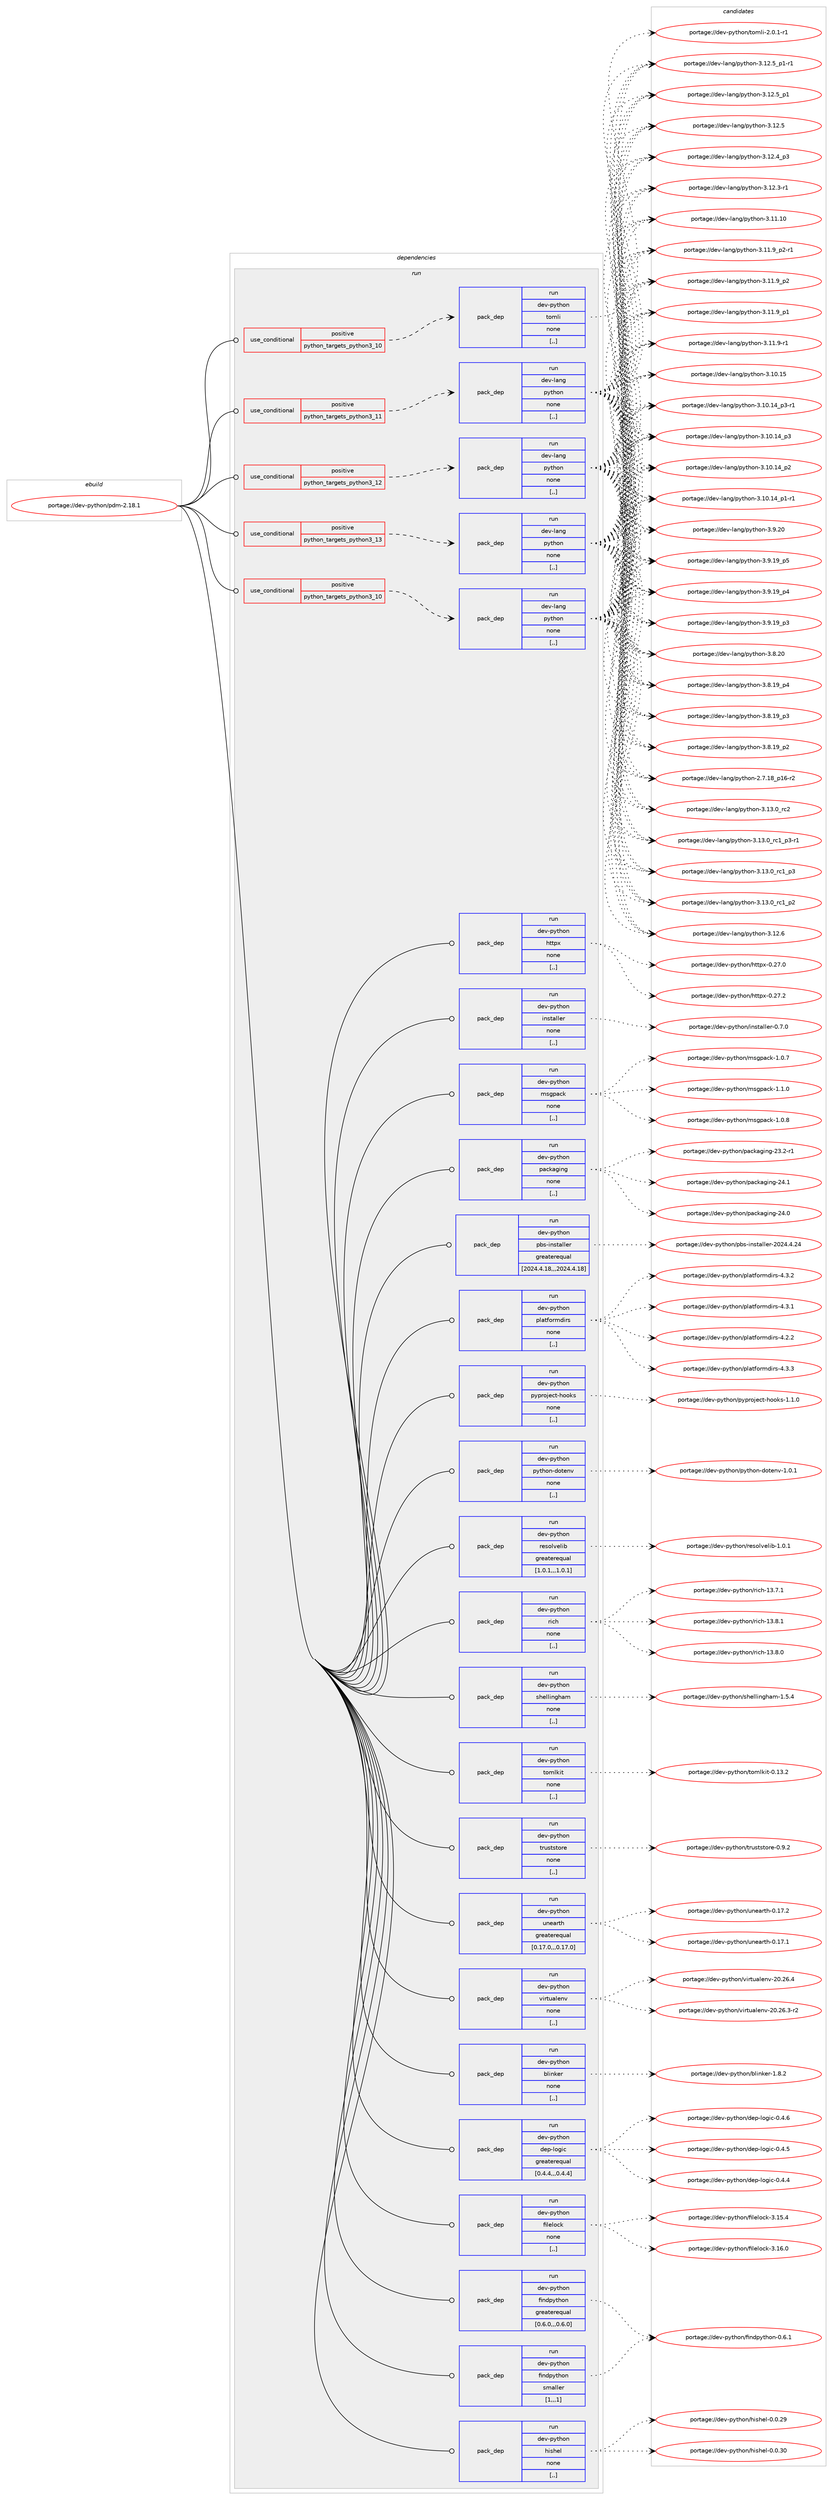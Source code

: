 digraph prolog {

# *************
# Graph options
# *************

newrank=true;
concentrate=true;
compound=true;
graph [rankdir=LR,fontname=Helvetica,fontsize=10,ranksep=1.5];#, ranksep=2.5, nodesep=0.2];
edge  [arrowhead=vee];
node  [fontname=Helvetica,fontsize=10];

# **********
# The ebuild
# **********

subgraph cluster_leftcol {
color=gray;
label=<<i>ebuild</i>>;
id [label="portage://dev-python/pdm-2.18.1", color=red, width=4, href="../dev-python/pdm-2.18.1.svg"];
}

# ****************
# The dependencies
# ****************

subgraph cluster_midcol {
color=gray;
label=<<i>dependencies</i>>;
subgraph cluster_compile {
fillcolor="#eeeeee";
style=filled;
label=<<i>compile</i>>;
}
subgraph cluster_compileandrun {
fillcolor="#eeeeee";
style=filled;
label=<<i>compile and run</i>>;
}
subgraph cluster_run {
fillcolor="#eeeeee";
style=filled;
label=<<i>run</i>>;
subgraph cond166216 {
dependency648497 [label=<<TABLE BORDER="0" CELLBORDER="1" CELLSPACING="0" CELLPADDING="4"><TR><TD ROWSPAN="3" CELLPADDING="10">use_conditional</TD></TR><TR><TD>positive</TD></TR><TR><TD>python_targets_python3_10</TD></TR></TABLE>>, shape=none, color=red];
subgraph pack477460 {
dependency648498 [label=<<TABLE BORDER="0" CELLBORDER="1" CELLSPACING="0" CELLPADDING="4" WIDTH="220"><TR><TD ROWSPAN="6" CELLPADDING="30">pack_dep</TD></TR><TR><TD WIDTH="110">run</TD></TR><TR><TD>dev-lang</TD></TR><TR><TD>python</TD></TR><TR><TD>none</TD></TR><TR><TD>[,,]</TD></TR></TABLE>>, shape=none, color=blue];
}
dependency648497:e -> dependency648498:w [weight=20,style="dashed",arrowhead="vee"];
}
id:e -> dependency648497:w [weight=20,style="solid",arrowhead="odot"];
subgraph cond166217 {
dependency648499 [label=<<TABLE BORDER="0" CELLBORDER="1" CELLSPACING="0" CELLPADDING="4"><TR><TD ROWSPAN="3" CELLPADDING="10">use_conditional</TD></TR><TR><TD>positive</TD></TR><TR><TD>python_targets_python3_10</TD></TR></TABLE>>, shape=none, color=red];
subgraph pack477461 {
dependency648500 [label=<<TABLE BORDER="0" CELLBORDER="1" CELLSPACING="0" CELLPADDING="4" WIDTH="220"><TR><TD ROWSPAN="6" CELLPADDING="30">pack_dep</TD></TR><TR><TD WIDTH="110">run</TD></TR><TR><TD>dev-python</TD></TR><TR><TD>tomli</TD></TR><TR><TD>none</TD></TR><TR><TD>[,,]</TD></TR></TABLE>>, shape=none, color=blue];
}
dependency648499:e -> dependency648500:w [weight=20,style="dashed",arrowhead="vee"];
}
id:e -> dependency648499:w [weight=20,style="solid",arrowhead="odot"];
subgraph cond166218 {
dependency648501 [label=<<TABLE BORDER="0" CELLBORDER="1" CELLSPACING="0" CELLPADDING="4"><TR><TD ROWSPAN="3" CELLPADDING="10">use_conditional</TD></TR><TR><TD>positive</TD></TR><TR><TD>python_targets_python3_11</TD></TR></TABLE>>, shape=none, color=red];
subgraph pack477462 {
dependency648502 [label=<<TABLE BORDER="0" CELLBORDER="1" CELLSPACING="0" CELLPADDING="4" WIDTH="220"><TR><TD ROWSPAN="6" CELLPADDING="30">pack_dep</TD></TR><TR><TD WIDTH="110">run</TD></TR><TR><TD>dev-lang</TD></TR><TR><TD>python</TD></TR><TR><TD>none</TD></TR><TR><TD>[,,]</TD></TR></TABLE>>, shape=none, color=blue];
}
dependency648501:e -> dependency648502:w [weight=20,style="dashed",arrowhead="vee"];
}
id:e -> dependency648501:w [weight=20,style="solid",arrowhead="odot"];
subgraph cond166219 {
dependency648503 [label=<<TABLE BORDER="0" CELLBORDER="1" CELLSPACING="0" CELLPADDING="4"><TR><TD ROWSPAN="3" CELLPADDING="10">use_conditional</TD></TR><TR><TD>positive</TD></TR><TR><TD>python_targets_python3_12</TD></TR></TABLE>>, shape=none, color=red];
subgraph pack477463 {
dependency648504 [label=<<TABLE BORDER="0" CELLBORDER="1" CELLSPACING="0" CELLPADDING="4" WIDTH="220"><TR><TD ROWSPAN="6" CELLPADDING="30">pack_dep</TD></TR><TR><TD WIDTH="110">run</TD></TR><TR><TD>dev-lang</TD></TR><TR><TD>python</TD></TR><TR><TD>none</TD></TR><TR><TD>[,,]</TD></TR></TABLE>>, shape=none, color=blue];
}
dependency648503:e -> dependency648504:w [weight=20,style="dashed",arrowhead="vee"];
}
id:e -> dependency648503:w [weight=20,style="solid",arrowhead="odot"];
subgraph cond166220 {
dependency648505 [label=<<TABLE BORDER="0" CELLBORDER="1" CELLSPACING="0" CELLPADDING="4"><TR><TD ROWSPAN="3" CELLPADDING="10">use_conditional</TD></TR><TR><TD>positive</TD></TR><TR><TD>python_targets_python3_13</TD></TR></TABLE>>, shape=none, color=red];
subgraph pack477464 {
dependency648506 [label=<<TABLE BORDER="0" CELLBORDER="1" CELLSPACING="0" CELLPADDING="4" WIDTH="220"><TR><TD ROWSPAN="6" CELLPADDING="30">pack_dep</TD></TR><TR><TD WIDTH="110">run</TD></TR><TR><TD>dev-lang</TD></TR><TR><TD>python</TD></TR><TR><TD>none</TD></TR><TR><TD>[,,]</TD></TR></TABLE>>, shape=none, color=blue];
}
dependency648505:e -> dependency648506:w [weight=20,style="dashed",arrowhead="vee"];
}
id:e -> dependency648505:w [weight=20,style="solid",arrowhead="odot"];
subgraph pack477465 {
dependency648507 [label=<<TABLE BORDER="0" CELLBORDER="1" CELLSPACING="0" CELLPADDING="4" WIDTH="220"><TR><TD ROWSPAN="6" CELLPADDING="30">pack_dep</TD></TR><TR><TD WIDTH="110">run</TD></TR><TR><TD>dev-python</TD></TR><TR><TD>blinker</TD></TR><TR><TD>none</TD></TR><TR><TD>[,,]</TD></TR></TABLE>>, shape=none, color=blue];
}
id:e -> dependency648507:w [weight=20,style="solid",arrowhead="odot"];
subgraph pack477466 {
dependency648508 [label=<<TABLE BORDER="0" CELLBORDER="1" CELLSPACING="0" CELLPADDING="4" WIDTH="220"><TR><TD ROWSPAN="6" CELLPADDING="30">pack_dep</TD></TR><TR><TD WIDTH="110">run</TD></TR><TR><TD>dev-python</TD></TR><TR><TD>dep-logic</TD></TR><TR><TD>greaterequal</TD></TR><TR><TD>[0.4.4,,,0.4.4]</TD></TR></TABLE>>, shape=none, color=blue];
}
id:e -> dependency648508:w [weight=20,style="solid",arrowhead="odot"];
subgraph pack477467 {
dependency648509 [label=<<TABLE BORDER="0" CELLBORDER="1" CELLSPACING="0" CELLPADDING="4" WIDTH="220"><TR><TD ROWSPAN="6" CELLPADDING="30">pack_dep</TD></TR><TR><TD WIDTH="110">run</TD></TR><TR><TD>dev-python</TD></TR><TR><TD>filelock</TD></TR><TR><TD>none</TD></TR><TR><TD>[,,]</TD></TR></TABLE>>, shape=none, color=blue];
}
id:e -> dependency648509:w [weight=20,style="solid",arrowhead="odot"];
subgraph pack477468 {
dependency648510 [label=<<TABLE BORDER="0" CELLBORDER="1" CELLSPACING="0" CELLPADDING="4" WIDTH="220"><TR><TD ROWSPAN="6" CELLPADDING="30">pack_dep</TD></TR><TR><TD WIDTH="110">run</TD></TR><TR><TD>dev-python</TD></TR><TR><TD>findpython</TD></TR><TR><TD>greaterequal</TD></TR><TR><TD>[0.6.0,,,0.6.0]</TD></TR></TABLE>>, shape=none, color=blue];
}
id:e -> dependency648510:w [weight=20,style="solid",arrowhead="odot"];
subgraph pack477469 {
dependency648511 [label=<<TABLE BORDER="0" CELLBORDER="1" CELLSPACING="0" CELLPADDING="4" WIDTH="220"><TR><TD ROWSPAN="6" CELLPADDING="30">pack_dep</TD></TR><TR><TD WIDTH="110">run</TD></TR><TR><TD>dev-python</TD></TR><TR><TD>findpython</TD></TR><TR><TD>smaller</TD></TR><TR><TD>[1,,,1]</TD></TR></TABLE>>, shape=none, color=blue];
}
id:e -> dependency648511:w [weight=20,style="solid",arrowhead="odot"];
subgraph pack477470 {
dependency648512 [label=<<TABLE BORDER="0" CELLBORDER="1" CELLSPACING="0" CELLPADDING="4" WIDTH="220"><TR><TD ROWSPAN="6" CELLPADDING="30">pack_dep</TD></TR><TR><TD WIDTH="110">run</TD></TR><TR><TD>dev-python</TD></TR><TR><TD>hishel</TD></TR><TR><TD>none</TD></TR><TR><TD>[,,]</TD></TR></TABLE>>, shape=none, color=blue];
}
id:e -> dependency648512:w [weight=20,style="solid",arrowhead="odot"];
subgraph pack477471 {
dependency648513 [label=<<TABLE BORDER="0" CELLBORDER="1" CELLSPACING="0" CELLPADDING="4" WIDTH="220"><TR><TD ROWSPAN="6" CELLPADDING="30">pack_dep</TD></TR><TR><TD WIDTH="110">run</TD></TR><TR><TD>dev-python</TD></TR><TR><TD>httpx</TD></TR><TR><TD>none</TD></TR><TR><TD>[,,]</TD></TR></TABLE>>, shape=none, color=blue];
}
id:e -> dependency648513:w [weight=20,style="solid",arrowhead="odot"];
subgraph pack477472 {
dependency648514 [label=<<TABLE BORDER="0" CELLBORDER="1" CELLSPACING="0" CELLPADDING="4" WIDTH="220"><TR><TD ROWSPAN="6" CELLPADDING="30">pack_dep</TD></TR><TR><TD WIDTH="110">run</TD></TR><TR><TD>dev-python</TD></TR><TR><TD>installer</TD></TR><TR><TD>none</TD></TR><TR><TD>[,,]</TD></TR></TABLE>>, shape=none, color=blue];
}
id:e -> dependency648514:w [weight=20,style="solid",arrowhead="odot"];
subgraph pack477473 {
dependency648515 [label=<<TABLE BORDER="0" CELLBORDER="1" CELLSPACING="0" CELLPADDING="4" WIDTH="220"><TR><TD ROWSPAN="6" CELLPADDING="30">pack_dep</TD></TR><TR><TD WIDTH="110">run</TD></TR><TR><TD>dev-python</TD></TR><TR><TD>msgpack</TD></TR><TR><TD>none</TD></TR><TR><TD>[,,]</TD></TR></TABLE>>, shape=none, color=blue];
}
id:e -> dependency648515:w [weight=20,style="solid",arrowhead="odot"];
subgraph pack477474 {
dependency648516 [label=<<TABLE BORDER="0" CELLBORDER="1" CELLSPACING="0" CELLPADDING="4" WIDTH="220"><TR><TD ROWSPAN="6" CELLPADDING="30">pack_dep</TD></TR><TR><TD WIDTH="110">run</TD></TR><TR><TD>dev-python</TD></TR><TR><TD>packaging</TD></TR><TR><TD>none</TD></TR><TR><TD>[,,]</TD></TR></TABLE>>, shape=none, color=blue];
}
id:e -> dependency648516:w [weight=20,style="solid",arrowhead="odot"];
subgraph pack477475 {
dependency648517 [label=<<TABLE BORDER="0" CELLBORDER="1" CELLSPACING="0" CELLPADDING="4" WIDTH="220"><TR><TD ROWSPAN="6" CELLPADDING="30">pack_dep</TD></TR><TR><TD WIDTH="110">run</TD></TR><TR><TD>dev-python</TD></TR><TR><TD>pbs-installer</TD></TR><TR><TD>greaterequal</TD></TR><TR><TD>[2024.4.18,,,2024.4.18]</TD></TR></TABLE>>, shape=none, color=blue];
}
id:e -> dependency648517:w [weight=20,style="solid",arrowhead="odot"];
subgraph pack477476 {
dependency648518 [label=<<TABLE BORDER="0" CELLBORDER="1" CELLSPACING="0" CELLPADDING="4" WIDTH="220"><TR><TD ROWSPAN="6" CELLPADDING="30">pack_dep</TD></TR><TR><TD WIDTH="110">run</TD></TR><TR><TD>dev-python</TD></TR><TR><TD>platformdirs</TD></TR><TR><TD>none</TD></TR><TR><TD>[,,]</TD></TR></TABLE>>, shape=none, color=blue];
}
id:e -> dependency648518:w [weight=20,style="solid",arrowhead="odot"];
subgraph pack477477 {
dependency648519 [label=<<TABLE BORDER="0" CELLBORDER="1" CELLSPACING="0" CELLPADDING="4" WIDTH="220"><TR><TD ROWSPAN="6" CELLPADDING="30">pack_dep</TD></TR><TR><TD WIDTH="110">run</TD></TR><TR><TD>dev-python</TD></TR><TR><TD>pyproject-hooks</TD></TR><TR><TD>none</TD></TR><TR><TD>[,,]</TD></TR></TABLE>>, shape=none, color=blue];
}
id:e -> dependency648519:w [weight=20,style="solid",arrowhead="odot"];
subgraph pack477478 {
dependency648520 [label=<<TABLE BORDER="0" CELLBORDER="1" CELLSPACING="0" CELLPADDING="4" WIDTH="220"><TR><TD ROWSPAN="6" CELLPADDING="30">pack_dep</TD></TR><TR><TD WIDTH="110">run</TD></TR><TR><TD>dev-python</TD></TR><TR><TD>python-dotenv</TD></TR><TR><TD>none</TD></TR><TR><TD>[,,]</TD></TR></TABLE>>, shape=none, color=blue];
}
id:e -> dependency648520:w [weight=20,style="solid",arrowhead="odot"];
subgraph pack477479 {
dependency648521 [label=<<TABLE BORDER="0" CELLBORDER="1" CELLSPACING="0" CELLPADDING="4" WIDTH="220"><TR><TD ROWSPAN="6" CELLPADDING="30">pack_dep</TD></TR><TR><TD WIDTH="110">run</TD></TR><TR><TD>dev-python</TD></TR><TR><TD>resolvelib</TD></TR><TR><TD>greaterequal</TD></TR><TR><TD>[1.0.1,,,1.0.1]</TD></TR></TABLE>>, shape=none, color=blue];
}
id:e -> dependency648521:w [weight=20,style="solid",arrowhead="odot"];
subgraph pack477480 {
dependency648522 [label=<<TABLE BORDER="0" CELLBORDER="1" CELLSPACING="0" CELLPADDING="4" WIDTH="220"><TR><TD ROWSPAN="6" CELLPADDING="30">pack_dep</TD></TR><TR><TD WIDTH="110">run</TD></TR><TR><TD>dev-python</TD></TR><TR><TD>rich</TD></TR><TR><TD>none</TD></TR><TR><TD>[,,]</TD></TR></TABLE>>, shape=none, color=blue];
}
id:e -> dependency648522:w [weight=20,style="solid",arrowhead="odot"];
subgraph pack477481 {
dependency648523 [label=<<TABLE BORDER="0" CELLBORDER="1" CELLSPACING="0" CELLPADDING="4" WIDTH="220"><TR><TD ROWSPAN="6" CELLPADDING="30">pack_dep</TD></TR><TR><TD WIDTH="110">run</TD></TR><TR><TD>dev-python</TD></TR><TR><TD>shellingham</TD></TR><TR><TD>none</TD></TR><TR><TD>[,,]</TD></TR></TABLE>>, shape=none, color=blue];
}
id:e -> dependency648523:w [weight=20,style="solid",arrowhead="odot"];
subgraph pack477482 {
dependency648524 [label=<<TABLE BORDER="0" CELLBORDER="1" CELLSPACING="0" CELLPADDING="4" WIDTH="220"><TR><TD ROWSPAN="6" CELLPADDING="30">pack_dep</TD></TR><TR><TD WIDTH="110">run</TD></TR><TR><TD>dev-python</TD></TR><TR><TD>tomlkit</TD></TR><TR><TD>none</TD></TR><TR><TD>[,,]</TD></TR></TABLE>>, shape=none, color=blue];
}
id:e -> dependency648524:w [weight=20,style="solid",arrowhead="odot"];
subgraph pack477483 {
dependency648525 [label=<<TABLE BORDER="0" CELLBORDER="1" CELLSPACING="0" CELLPADDING="4" WIDTH="220"><TR><TD ROWSPAN="6" CELLPADDING="30">pack_dep</TD></TR><TR><TD WIDTH="110">run</TD></TR><TR><TD>dev-python</TD></TR><TR><TD>truststore</TD></TR><TR><TD>none</TD></TR><TR><TD>[,,]</TD></TR></TABLE>>, shape=none, color=blue];
}
id:e -> dependency648525:w [weight=20,style="solid",arrowhead="odot"];
subgraph pack477484 {
dependency648526 [label=<<TABLE BORDER="0" CELLBORDER="1" CELLSPACING="0" CELLPADDING="4" WIDTH="220"><TR><TD ROWSPAN="6" CELLPADDING="30">pack_dep</TD></TR><TR><TD WIDTH="110">run</TD></TR><TR><TD>dev-python</TD></TR><TR><TD>unearth</TD></TR><TR><TD>greaterequal</TD></TR><TR><TD>[0.17.0,,,0.17.0]</TD></TR></TABLE>>, shape=none, color=blue];
}
id:e -> dependency648526:w [weight=20,style="solid",arrowhead="odot"];
subgraph pack477485 {
dependency648527 [label=<<TABLE BORDER="0" CELLBORDER="1" CELLSPACING="0" CELLPADDING="4" WIDTH="220"><TR><TD ROWSPAN="6" CELLPADDING="30">pack_dep</TD></TR><TR><TD WIDTH="110">run</TD></TR><TR><TD>dev-python</TD></TR><TR><TD>virtualenv</TD></TR><TR><TD>none</TD></TR><TR><TD>[,,]</TD></TR></TABLE>>, shape=none, color=blue];
}
id:e -> dependency648527:w [weight=20,style="solid",arrowhead="odot"];
}
}

# **************
# The candidates
# **************

subgraph cluster_choices {
rank=same;
color=gray;
label=<<i>candidates</i>>;

subgraph choice477460 {
color=black;
nodesep=1;
choice10010111845108971101034711212111610411111045514649514648951149950 [label="portage://dev-lang/python-3.13.0_rc2", color=red, width=4,href="../dev-lang/python-3.13.0_rc2.svg"];
choice1001011184510897110103471121211161041111104551464951464895114994995112514511449 [label="portage://dev-lang/python-3.13.0_rc1_p3-r1", color=red, width=4,href="../dev-lang/python-3.13.0_rc1_p3-r1.svg"];
choice100101118451089711010347112121116104111110455146495146489511499499511251 [label="portage://dev-lang/python-3.13.0_rc1_p3", color=red, width=4,href="../dev-lang/python-3.13.0_rc1_p3.svg"];
choice100101118451089711010347112121116104111110455146495146489511499499511250 [label="portage://dev-lang/python-3.13.0_rc1_p2", color=red, width=4,href="../dev-lang/python-3.13.0_rc1_p2.svg"];
choice10010111845108971101034711212111610411111045514649504654 [label="portage://dev-lang/python-3.12.6", color=red, width=4,href="../dev-lang/python-3.12.6.svg"];
choice1001011184510897110103471121211161041111104551464950465395112494511449 [label="portage://dev-lang/python-3.12.5_p1-r1", color=red, width=4,href="../dev-lang/python-3.12.5_p1-r1.svg"];
choice100101118451089711010347112121116104111110455146495046539511249 [label="portage://dev-lang/python-3.12.5_p1", color=red, width=4,href="../dev-lang/python-3.12.5_p1.svg"];
choice10010111845108971101034711212111610411111045514649504653 [label="portage://dev-lang/python-3.12.5", color=red, width=4,href="../dev-lang/python-3.12.5.svg"];
choice100101118451089711010347112121116104111110455146495046529511251 [label="portage://dev-lang/python-3.12.4_p3", color=red, width=4,href="../dev-lang/python-3.12.4_p3.svg"];
choice100101118451089711010347112121116104111110455146495046514511449 [label="portage://dev-lang/python-3.12.3-r1", color=red, width=4,href="../dev-lang/python-3.12.3-r1.svg"];
choice1001011184510897110103471121211161041111104551464949464948 [label="portage://dev-lang/python-3.11.10", color=red, width=4,href="../dev-lang/python-3.11.10.svg"];
choice1001011184510897110103471121211161041111104551464949465795112504511449 [label="portage://dev-lang/python-3.11.9_p2-r1", color=red, width=4,href="../dev-lang/python-3.11.9_p2-r1.svg"];
choice100101118451089711010347112121116104111110455146494946579511250 [label="portage://dev-lang/python-3.11.9_p2", color=red, width=4,href="../dev-lang/python-3.11.9_p2.svg"];
choice100101118451089711010347112121116104111110455146494946579511249 [label="portage://dev-lang/python-3.11.9_p1", color=red, width=4,href="../dev-lang/python-3.11.9_p1.svg"];
choice100101118451089711010347112121116104111110455146494946574511449 [label="portage://dev-lang/python-3.11.9-r1", color=red, width=4,href="../dev-lang/python-3.11.9-r1.svg"];
choice1001011184510897110103471121211161041111104551464948464953 [label="portage://dev-lang/python-3.10.15", color=red, width=4,href="../dev-lang/python-3.10.15.svg"];
choice100101118451089711010347112121116104111110455146494846495295112514511449 [label="portage://dev-lang/python-3.10.14_p3-r1", color=red, width=4,href="../dev-lang/python-3.10.14_p3-r1.svg"];
choice10010111845108971101034711212111610411111045514649484649529511251 [label="portage://dev-lang/python-3.10.14_p3", color=red, width=4,href="../dev-lang/python-3.10.14_p3.svg"];
choice10010111845108971101034711212111610411111045514649484649529511250 [label="portage://dev-lang/python-3.10.14_p2", color=red, width=4,href="../dev-lang/python-3.10.14_p2.svg"];
choice100101118451089711010347112121116104111110455146494846495295112494511449 [label="portage://dev-lang/python-3.10.14_p1-r1", color=red, width=4,href="../dev-lang/python-3.10.14_p1-r1.svg"];
choice10010111845108971101034711212111610411111045514657465048 [label="portage://dev-lang/python-3.9.20", color=red, width=4,href="../dev-lang/python-3.9.20.svg"];
choice100101118451089711010347112121116104111110455146574649579511253 [label="portage://dev-lang/python-3.9.19_p5", color=red, width=4,href="../dev-lang/python-3.9.19_p5.svg"];
choice100101118451089711010347112121116104111110455146574649579511252 [label="portage://dev-lang/python-3.9.19_p4", color=red, width=4,href="../dev-lang/python-3.9.19_p4.svg"];
choice100101118451089711010347112121116104111110455146574649579511251 [label="portage://dev-lang/python-3.9.19_p3", color=red, width=4,href="../dev-lang/python-3.9.19_p3.svg"];
choice10010111845108971101034711212111610411111045514656465048 [label="portage://dev-lang/python-3.8.20", color=red, width=4,href="../dev-lang/python-3.8.20.svg"];
choice100101118451089711010347112121116104111110455146564649579511252 [label="portage://dev-lang/python-3.8.19_p4", color=red, width=4,href="../dev-lang/python-3.8.19_p4.svg"];
choice100101118451089711010347112121116104111110455146564649579511251 [label="portage://dev-lang/python-3.8.19_p3", color=red, width=4,href="../dev-lang/python-3.8.19_p3.svg"];
choice100101118451089711010347112121116104111110455146564649579511250 [label="portage://dev-lang/python-3.8.19_p2", color=red, width=4,href="../dev-lang/python-3.8.19_p2.svg"];
choice100101118451089711010347112121116104111110455046554649569511249544511450 [label="portage://dev-lang/python-2.7.18_p16-r2", color=red, width=4,href="../dev-lang/python-2.7.18_p16-r2.svg"];
dependency648498:e -> choice10010111845108971101034711212111610411111045514649514648951149950:w [style=dotted,weight="100"];
dependency648498:e -> choice1001011184510897110103471121211161041111104551464951464895114994995112514511449:w [style=dotted,weight="100"];
dependency648498:e -> choice100101118451089711010347112121116104111110455146495146489511499499511251:w [style=dotted,weight="100"];
dependency648498:e -> choice100101118451089711010347112121116104111110455146495146489511499499511250:w [style=dotted,weight="100"];
dependency648498:e -> choice10010111845108971101034711212111610411111045514649504654:w [style=dotted,weight="100"];
dependency648498:e -> choice1001011184510897110103471121211161041111104551464950465395112494511449:w [style=dotted,weight="100"];
dependency648498:e -> choice100101118451089711010347112121116104111110455146495046539511249:w [style=dotted,weight="100"];
dependency648498:e -> choice10010111845108971101034711212111610411111045514649504653:w [style=dotted,weight="100"];
dependency648498:e -> choice100101118451089711010347112121116104111110455146495046529511251:w [style=dotted,weight="100"];
dependency648498:e -> choice100101118451089711010347112121116104111110455146495046514511449:w [style=dotted,weight="100"];
dependency648498:e -> choice1001011184510897110103471121211161041111104551464949464948:w [style=dotted,weight="100"];
dependency648498:e -> choice1001011184510897110103471121211161041111104551464949465795112504511449:w [style=dotted,weight="100"];
dependency648498:e -> choice100101118451089711010347112121116104111110455146494946579511250:w [style=dotted,weight="100"];
dependency648498:e -> choice100101118451089711010347112121116104111110455146494946579511249:w [style=dotted,weight="100"];
dependency648498:e -> choice100101118451089711010347112121116104111110455146494946574511449:w [style=dotted,weight="100"];
dependency648498:e -> choice1001011184510897110103471121211161041111104551464948464953:w [style=dotted,weight="100"];
dependency648498:e -> choice100101118451089711010347112121116104111110455146494846495295112514511449:w [style=dotted,weight="100"];
dependency648498:e -> choice10010111845108971101034711212111610411111045514649484649529511251:w [style=dotted,weight="100"];
dependency648498:e -> choice10010111845108971101034711212111610411111045514649484649529511250:w [style=dotted,weight="100"];
dependency648498:e -> choice100101118451089711010347112121116104111110455146494846495295112494511449:w [style=dotted,weight="100"];
dependency648498:e -> choice10010111845108971101034711212111610411111045514657465048:w [style=dotted,weight="100"];
dependency648498:e -> choice100101118451089711010347112121116104111110455146574649579511253:w [style=dotted,weight="100"];
dependency648498:e -> choice100101118451089711010347112121116104111110455146574649579511252:w [style=dotted,weight="100"];
dependency648498:e -> choice100101118451089711010347112121116104111110455146574649579511251:w [style=dotted,weight="100"];
dependency648498:e -> choice10010111845108971101034711212111610411111045514656465048:w [style=dotted,weight="100"];
dependency648498:e -> choice100101118451089711010347112121116104111110455146564649579511252:w [style=dotted,weight="100"];
dependency648498:e -> choice100101118451089711010347112121116104111110455146564649579511251:w [style=dotted,weight="100"];
dependency648498:e -> choice100101118451089711010347112121116104111110455146564649579511250:w [style=dotted,weight="100"];
dependency648498:e -> choice100101118451089711010347112121116104111110455046554649569511249544511450:w [style=dotted,weight="100"];
}
subgraph choice477461 {
color=black;
nodesep=1;
choice10010111845112121116104111110471161111091081054550464846494511449 [label="portage://dev-python/tomli-2.0.1-r1", color=red, width=4,href="../dev-python/tomli-2.0.1-r1.svg"];
dependency648500:e -> choice10010111845112121116104111110471161111091081054550464846494511449:w [style=dotted,weight="100"];
}
subgraph choice477462 {
color=black;
nodesep=1;
choice10010111845108971101034711212111610411111045514649514648951149950 [label="portage://dev-lang/python-3.13.0_rc2", color=red, width=4,href="../dev-lang/python-3.13.0_rc2.svg"];
choice1001011184510897110103471121211161041111104551464951464895114994995112514511449 [label="portage://dev-lang/python-3.13.0_rc1_p3-r1", color=red, width=4,href="../dev-lang/python-3.13.0_rc1_p3-r1.svg"];
choice100101118451089711010347112121116104111110455146495146489511499499511251 [label="portage://dev-lang/python-3.13.0_rc1_p3", color=red, width=4,href="../dev-lang/python-3.13.0_rc1_p3.svg"];
choice100101118451089711010347112121116104111110455146495146489511499499511250 [label="portage://dev-lang/python-3.13.0_rc1_p2", color=red, width=4,href="../dev-lang/python-3.13.0_rc1_p2.svg"];
choice10010111845108971101034711212111610411111045514649504654 [label="portage://dev-lang/python-3.12.6", color=red, width=4,href="../dev-lang/python-3.12.6.svg"];
choice1001011184510897110103471121211161041111104551464950465395112494511449 [label="portage://dev-lang/python-3.12.5_p1-r1", color=red, width=4,href="../dev-lang/python-3.12.5_p1-r1.svg"];
choice100101118451089711010347112121116104111110455146495046539511249 [label="portage://dev-lang/python-3.12.5_p1", color=red, width=4,href="../dev-lang/python-3.12.5_p1.svg"];
choice10010111845108971101034711212111610411111045514649504653 [label="portage://dev-lang/python-3.12.5", color=red, width=4,href="../dev-lang/python-3.12.5.svg"];
choice100101118451089711010347112121116104111110455146495046529511251 [label="portage://dev-lang/python-3.12.4_p3", color=red, width=4,href="../dev-lang/python-3.12.4_p3.svg"];
choice100101118451089711010347112121116104111110455146495046514511449 [label="portage://dev-lang/python-3.12.3-r1", color=red, width=4,href="../dev-lang/python-3.12.3-r1.svg"];
choice1001011184510897110103471121211161041111104551464949464948 [label="portage://dev-lang/python-3.11.10", color=red, width=4,href="../dev-lang/python-3.11.10.svg"];
choice1001011184510897110103471121211161041111104551464949465795112504511449 [label="portage://dev-lang/python-3.11.9_p2-r1", color=red, width=4,href="../dev-lang/python-3.11.9_p2-r1.svg"];
choice100101118451089711010347112121116104111110455146494946579511250 [label="portage://dev-lang/python-3.11.9_p2", color=red, width=4,href="../dev-lang/python-3.11.9_p2.svg"];
choice100101118451089711010347112121116104111110455146494946579511249 [label="portage://dev-lang/python-3.11.9_p1", color=red, width=4,href="../dev-lang/python-3.11.9_p1.svg"];
choice100101118451089711010347112121116104111110455146494946574511449 [label="portage://dev-lang/python-3.11.9-r1", color=red, width=4,href="../dev-lang/python-3.11.9-r1.svg"];
choice1001011184510897110103471121211161041111104551464948464953 [label="portage://dev-lang/python-3.10.15", color=red, width=4,href="../dev-lang/python-3.10.15.svg"];
choice100101118451089711010347112121116104111110455146494846495295112514511449 [label="portage://dev-lang/python-3.10.14_p3-r1", color=red, width=4,href="../dev-lang/python-3.10.14_p3-r1.svg"];
choice10010111845108971101034711212111610411111045514649484649529511251 [label="portage://dev-lang/python-3.10.14_p3", color=red, width=4,href="../dev-lang/python-3.10.14_p3.svg"];
choice10010111845108971101034711212111610411111045514649484649529511250 [label="portage://dev-lang/python-3.10.14_p2", color=red, width=4,href="../dev-lang/python-3.10.14_p2.svg"];
choice100101118451089711010347112121116104111110455146494846495295112494511449 [label="portage://dev-lang/python-3.10.14_p1-r1", color=red, width=4,href="../dev-lang/python-3.10.14_p1-r1.svg"];
choice10010111845108971101034711212111610411111045514657465048 [label="portage://dev-lang/python-3.9.20", color=red, width=4,href="../dev-lang/python-3.9.20.svg"];
choice100101118451089711010347112121116104111110455146574649579511253 [label="portage://dev-lang/python-3.9.19_p5", color=red, width=4,href="../dev-lang/python-3.9.19_p5.svg"];
choice100101118451089711010347112121116104111110455146574649579511252 [label="portage://dev-lang/python-3.9.19_p4", color=red, width=4,href="../dev-lang/python-3.9.19_p4.svg"];
choice100101118451089711010347112121116104111110455146574649579511251 [label="portage://dev-lang/python-3.9.19_p3", color=red, width=4,href="../dev-lang/python-3.9.19_p3.svg"];
choice10010111845108971101034711212111610411111045514656465048 [label="portage://dev-lang/python-3.8.20", color=red, width=4,href="../dev-lang/python-3.8.20.svg"];
choice100101118451089711010347112121116104111110455146564649579511252 [label="portage://dev-lang/python-3.8.19_p4", color=red, width=4,href="../dev-lang/python-3.8.19_p4.svg"];
choice100101118451089711010347112121116104111110455146564649579511251 [label="portage://dev-lang/python-3.8.19_p3", color=red, width=4,href="../dev-lang/python-3.8.19_p3.svg"];
choice100101118451089711010347112121116104111110455146564649579511250 [label="portage://dev-lang/python-3.8.19_p2", color=red, width=4,href="../dev-lang/python-3.8.19_p2.svg"];
choice100101118451089711010347112121116104111110455046554649569511249544511450 [label="portage://dev-lang/python-2.7.18_p16-r2", color=red, width=4,href="../dev-lang/python-2.7.18_p16-r2.svg"];
dependency648502:e -> choice10010111845108971101034711212111610411111045514649514648951149950:w [style=dotted,weight="100"];
dependency648502:e -> choice1001011184510897110103471121211161041111104551464951464895114994995112514511449:w [style=dotted,weight="100"];
dependency648502:e -> choice100101118451089711010347112121116104111110455146495146489511499499511251:w [style=dotted,weight="100"];
dependency648502:e -> choice100101118451089711010347112121116104111110455146495146489511499499511250:w [style=dotted,weight="100"];
dependency648502:e -> choice10010111845108971101034711212111610411111045514649504654:w [style=dotted,weight="100"];
dependency648502:e -> choice1001011184510897110103471121211161041111104551464950465395112494511449:w [style=dotted,weight="100"];
dependency648502:e -> choice100101118451089711010347112121116104111110455146495046539511249:w [style=dotted,weight="100"];
dependency648502:e -> choice10010111845108971101034711212111610411111045514649504653:w [style=dotted,weight="100"];
dependency648502:e -> choice100101118451089711010347112121116104111110455146495046529511251:w [style=dotted,weight="100"];
dependency648502:e -> choice100101118451089711010347112121116104111110455146495046514511449:w [style=dotted,weight="100"];
dependency648502:e -> choice1001011184510897110103471121211161041111104551464949464948:w [style=dotted,weight="100"];
dependency648502:e -> choice1001011184510897110103471121211161041111104551464949465795112504511449:w [style=dotted,weight="100"];
dependency648502:e -> choice100101118451089711010347112121116104111110455146494946579511250:w [style=dotted,weight="100"];
dependency648502:e -> choice100101118451089711010347112121116104111110455146494946579511249:w [style=dotted,weight="100"];
dependency648502:e -> choice100101118451089711010347112121116104111110455146494946574511449:w [style=dotted,weight="100"];
dependency648502:e -> choice1001011184510897110103471121211161041111104551464948464953:w [style=dotted,weight="100"];
dependency648502:e -> choice100101118451089711010347112121116104111110455146494846495295112514511449:w [style=dotted,weight="100"];
dependency648502:e -> choice10010111845108971101034711212111610411111045514649484649529511251:w [style=dotted,weight="100"];
dependency648502:e -> choice10010111845108971101034711212111610411111045514649484649529511250:w [style=dotted,weight="100"];
dependency648502:e -> choice100101118451089711010347112121116104111110455146494846495295112494511449:w [style=dotted,weight="100"];
dependency648502:e -> choice10010111845108971101034711212111610411111045514657465048:w [style=dotted,weight="100"];
dependency648502:e -> choice100101118451089711010347112121116104111110455146574649579511253:w [style=dotted,weight="100"];
dependency648502:e -> choice100101118451089711010347112121116104111110455146574649579511252:w [style=dotted,weight="100"];
dependency648502:e -> choice100101118451089711010347112121116104111110455146574649579511251:w [style=dotted,weight="100"];
dependency648502:e -> choice10010111845108971101034711212111610411111045514656465048:w [style=dotted,weight="100"];
dependency648502:e -> choice100101118451089711010347112121116104111110455146564649579511252:w [style=dotted,weight="100"];
dependency648502:e -> choice100101118451089711010347112121116104111110455146564649579511251:w [style=dotted,weight="100"];
dependency648502:e -> choice100101118451089711010347112121116104111110455146564649579511250:w [style=dotted,weight="100"];
dependency648502:e -> choice100101118451089711010347112121116104111110455046554649569511249544511450:w [style=dotted,weight="100"];
}
subgraph choice477463 {
color=black;
nodesep=1;
choice10010111845108971101034711212111610411111045514649514648951149950 [label="portage://dev-lang/python-3.13.0_rc2", color=red, width=4,href="../dev-lang/python-3.13.0_rc2.svg"];
choice1001011184510897110103471121211161041111104551464951464895114994995112514511449 [label="portage://dev-lang/python-3.13.0_rc1_p3-r1", color=red, width=4,href="../dev-lang/python-3.13.0_rc1_p3-r1.svg"];
choice100101118451089711010347112121116104111110455146495146489511499499511251 [label="portage://dev-lang/python-3.13.0_rc1_p3", color=red, width=4,href="../dev-lang/python-3.13.0_rc1_p3.svg"];
choice100101118451089711010347112121116104111110455146495146489511499499511250 [label="portage://dev-lang/python-3.13.0_rc1_p2", color=red, width=4,href="../dev-lang/python-3.13.0_rc1_p2.svg"];
choice10010111845108971101034711212111610411111045514649504654 [label="portage://dev-lang/python-3.12.6", color=red, width=4,href="../dev-lang/python-3.12.6.svg"];
choice1001011184510897110103471121211161041111104551464950465395112494511449 [label="portage://dev-lang/python-3.12.5_p1-r1", color=red, width=4,href="../dev-lang/python-3.12.5_p1-r1.svg"];
choice100101118451089711010347112121116104111110455146495046539511249 [label="portage://dev-lang/python-3.12.5_p1", color=red, width=4,href="../dev-lang/python-3.12.5_p1.svg"];
choice10010111845108971101034711212111610411111045514649504653 [label="portage://dev-lang/python-3.12.5", color=red, width=4,href="../dev-lang/python-3.12.5.svg"];
choice100101118451089711010347112121116104111110455146495046529511251 [label="portage://dev-lang/python-3.12.4_p3", color=red, width=4,href="../dev-lang/python-3.12.4_p3.svg"];
choice100101118451089711010347112121116104111110455146495046514511449 [label="portage://dev-lang/python-3.12.3-r1", color=red, width=4,href="../dev-lang/python-3.12.3-r1.svg"];
choice1001011184510897110103471121211161041111104551464949464948 [label="portage://dev-lang/python-3.11.10", color=red, width=4,href="../dev-lang/python-3.11.10.svg"];
choice1001011184510897110103471121211161041111104551464949465795112504511449 [label="portage://dev-lang/python-3.11.9_p2-r1", color=red, width=4,href="../dev-lang/python-3.11.9_p2-r1.svg"];
choice100101118451089711010347112121116104111110455146494946579511250 [label="portage://dev-lang/python-3.11.9_p2", color=red, width=4,href="../dev-lang/python-3.11.9_p2.svg"];
choice100101118451089711010347112121116104111110455146494946579511249 [label="portage://dev-lang/python-3.11.9_p1", color=red, width=4,href="../dev-lang/python-3.11.9_p1.svg"];
choice100101118451089711010347112121116104111110455146494946574511449 [label="portage://dev-lang/python-3.11.9-r1", color=red, width=4,href="../dev-lang/python-3.11.9-r1.svg"];
choice1001011184510897110103471121211161041111104551464948464953 [label="portage://dev-lang/python-3.10.15", color=red, width=4,href="../dev-lang/python-3.10.15.svg"];
choice100101118451089711010347112121116104111110455146494846495295112514511449 [label="portage://dev-lang/python-3.10.14_p3-r1", color=red, width=4,href="../dev-lang/python-3.10.14_p3-r1.svg"];
choice10010111845108971101034711212111610411111045514649484649529511251 [label="portage://dev-lang/python-3.10.14_p3", color=red, width=4,href="../dev-lang/python-3.10.14_p3.svg"];
choice10010111845108971101034711212111610411111045514649484649529511250 [label="portage://dev-lang/python-3.10.14_p2", color=red, width=4,href="../dev-lang/python-3.10.14_p2.svg"];
choice100101118451089711010347112121116104111110455146494846495295112494511449 [label="portage://dev-lang/python-3.10.14_p1-r1", color=red, width=4,href="../dev-lang/python-3.10.14_p1-r1.svg"];
choice10010111845108971101034711212111610411111045514657465048 [label="portage://dev-lang/python-3.9.20", color=red, width=4,href="../dev-lang/python-3.9.20.svg"];
choice100101118451089711010347112121116104111110455146574649579511253 [label="portage://dev-lang/python-3.9.19_p5", color=red, width=4,href="../dev-lang/python-3.9.19_p5.svg"];
choice100101118451089711010347112121116104111110455146574649579511252 [label="portage://dev-lang/python-3.9.19_p4", color=red, width=4,href="../dev-lang/python-3.9.19_p4.svg"];
choice100101118451089711010347112121116104111110455146574649579511251 [label="portage://dev-lang/python-3.9.19_p3", color=red, width=4,href="../dev-lang/python-3.9.19_p3.svg"];
choice10010111845108971101034711212111610411111045514656465048 [label="portage://dev-lang/python-3.8.20", color=red, width=4,href="../dev-lang/python-3.8.20.svg"];
choice100101118451089711010347112121116104111110455146564649579511252 [label="portage://dev-lang/python-3.8.19_p4", color=red, width=4,href="../dev-lang/python-3.8.19_p4.svg"];
choice100101118451089711010347112121116104111110455146564649579511251 [label="portage://dev-lang/python-3.8.19_p3", color=red, width=4,href="../dev-lang/python-3.8.19_p3.svg"];
choice100101118451089711010347112121116104111110455146564649579511250 [label="portage://dev-lang/python-3.8.19_p2", color=red, width=4,href="../dev-lang/python-3.8.19_p2.svg"];
choice100101118451089711010347112121116104111110455046554649569511249544511450 [label="portage://dev-lang/python-2.7.18_p16-r2", color=red, width=4,href="../dev-lang/python-2.7.18_p16-r2.svg"];
dependency648504:e -> choice10010111845108971101034711212111610411111045514649514648951149950:w [style=dotted,weight="100"];
dependency648504:e -> choice1001011184510897110103471121211161041111104551464951464895114994995112514511449:w [style=dotted,weight="100"];
dependency648504:e -> choice100101118451089711010347112121116104111110455146495146489511499499511251:w [style=dotted,weight="100"];
dependency648504:e -> choice100101118451089711010347112121116104111110455146495146489511499499511250:w [style=dotted,weight="100"];
dependency648504:e -> choice10010111845108971101034711212111610411111045514649504654:w [style=dotted,weight="100"];
dependency648504:e -> choice1001011184510897110103471121211161041111104551464950465395112494511449:w [style=dotted,weight="100"];
dependency648504:e -> choice100101118451089711010347112121116104111110455146495046539511249:w [style=dotted,weight="100"];
dependency648504:e -> choice10010111845108971101034711212111610411111045514649504653:w [style=dotted,weight="100"];
dependency648504:e -> choice100101118451089711010347112121116104111110455146495046529511251:w [style=dotted,weight="100"];
dependency648504:e -> choice100101118451089711010347112121116104111110455146495046514511449:w [style=dotted,weight="100"];
dependency648504:e -> choice1001011184510897110103471121211161041111104551464949464948:w [style=dotted,weight="100"];
dependency648504:e -> choice1001011184510897110103471121211161041111104551464949465795112504511449:w [style=dotted,weight="100"];
dependency648504:e -> choice100101118451089711010347112121116104111110455146494946579511250:w [style=dotted,weight="100"];
dependency648504:e -> choice100101118451089711010347112121116104111110455146494946579511249:w [style=dotted,weight="100"];
dependency648504:e -> choice100101118451089711010347112121116104111110455146494946574511449:w [style=dotted,weight="100"];
dependency648504:e -> choice1001011184510897110103471121211161041111104551464948464953:w [style=dotted,weight="100"];
dependency648504:e -> choice100101118451089711010347112121116104111110455146494846495295112514511449:w [style=dotted,weight="100"];
dependency648504:e -> choice10010111845108971101034711212111610411111045514649484649529511251:w [style=dotted,weight="100"];
dependency648504:e -> choice10010111845108971101034711212111610411111045514649484649529511250:w [style=dotted,weight="100"];
dependency648504:e -> choice100101118451089711010347112121116104111110455146494846495295112494511449:w [style=dotted,weight="100"];
dependency648504:e -> choice10010111845108971101034711212111610411111045514657465048:w [style=dotted,weight="100"];
dependency648504:e -> choice100101118451089711010347112121116104111110455146574649579511253:w [style=dotted,weight="100"];
dependency648504:e -> choice100101118451089711010347112121116104111110455146574649579511252:w [style=dotted,weight="100"];
dependency648504:e -> choice100101118451089711010347112121116104111110455146574649579511251:w [style=dotted,weight="100"];
dependency648504:e -> choice10010111845108971101034711212111610411111045514656465048:w [style=dotted,weight="100"];
dependency648504:e -> choice100101118451089711010347112121116104111110455146564649579511252:w [style=dotted,weight="100"];
dependency648504:e -> choice100101118451089711010347112121116104111110455146564649579511251:w [style=dotted,weight="100"];
dependency648504:e -> choice100101118451089711010347112121116104111110455146564649579511250:w [style=dotted,weight="100"];
dependency648504:e -> choice100101118451089711010347112121116104111110455046554649569511249544511450:w [style=dotted,weight="100"];
}
subgraph choice477464 {
color=black;
nodesep=1;
choice10010111845108971101034711212111610411111045514649514648951149950 [label="portage://dev-lang/python-3.13.0_rc2", color=red, width=4,href="../dev-lang/python-3.13.0_rc2.svg"];
choice1001011184510897110103471121211161041111104551464951464895114994995112514511449 [label="portage://dev-lang/python-3.13.0_rc1_p3-r1", color=red, width=4,href="../dev-lang/python-3.13.0_rc1_p3-r1.svg"];
choice100101118451089711010347112121116104111110455146495146489511499499511251 [label="portage://dev-lang/python-3.13.0_rc1_p3", color=red, width=4,href="../dev-lang/python-3.13.0_rc1_p3.svg"];
choice100101118451089711010347112121116104111110455146495146489511499499511250 [label="portage://dev-lang/python-3.13.0_rc1_p2", color=red, width=4,href="../dev-lang/python-3.13.0_rc1_p2.svg"];
choice10010111845108971101034711212111610411111045514649504654 [label="portage://dev-lang/python-3.12.6", color=red, width=4,href="../dev-lang/python-3.12.6.svg"];
choice1001011184510897110103471121211161041111104551464950465395112494511449 [label="portage://dev-lang/python-3.12.5_p1-r1", color=red, width=4,href="../dev-lang/python-3.12.5_p1-r1.svg"];
choice100101118451089711010347112121116104111110455146495046539511249 [label="portage://dev-lang/python-3.12.5_p1", color=red, width=4,href="../dev-lang/python-3.12.5_p1.svg"];
choice10010111845108971101034711212111610411111045514649504653 [label="portage://dev-lang/python-3.12.5", color=red, width=4,href="../dev-lang/python-3.12.5.svg"];
choice100101118451089711010347112121116104111110455146495046529511251 [label="portage://dev-lang/python-3.12.4_p3", color=red, width=4,href="../dev-lang/python-3.12.4_p3.svg"];
choice100101118451089711010347112121116104111110455146495046514511449 [label="portage://dev-lang/python-3.12.3-r1", color=red, width=4,href="../dev-lang/python-3.12.3-r1.svg"];
choice1001011184510897110103471121211161041111104551464949464948 [label="portage://dev-lang/python-3.11.10", color=red, width=4,href="../dev-lang/python-3.11.10.svg"];
choice1001011184510897110103471121211161041111104551464949465795112504511449 [label="portage://dev-lang/python-3.11.9_p2-r1", color=red, width=4,href="../dev-lang/python-3.11.9_p2-r1.svg"];
choice100101118451089711010347112121116104111110455146494946579511250 [label="portage://dev-lang/python-3.11.9_p2", color=red, width=4,href="../dev-lang/python-3.11.9_p2.svg"];
choice100101118451089711010347112121116104111110455146494946579511249 [label="portage://dev-lang/python-3.11.9_p1", color=red, width=4,href="../dev-lang/python-3.11.9_p1.svg"];
choice100101118451089711010347112121116104111110455146494946574511449 [label="portage://dev-lang/python-3.11.9-r1", color=red, width=4,href="../dev-lang/python-3.11.9-r1.svg"];
choice1001011184510897110103471121211161041111104551464948464953 [label="portage://dev-lang/python-3.10.15", color=red, width=4,href="../dev-lang/python-3.10.15.svg"];
choice100101118451089711010347112121116104111110455146494846495295112514511449 [label="portage://dev-lang/python-3.10.14_p3-r1", color=red, width=4,href="../dev-lang/python-3.10.14_p3-r1.svg"];
choice10010111845108971101034711212111610411111045514649484649529511251 [label="portage://dev-lang/python-3.10.14_p3", color=red, width=4,href="../dev-lang/python-3.10.14_p3.svg"];
choice10010111845108971101034711212111610411111045514649484649529511250 [label="portage://dev-lang/python-3.10.14_p2", color=red, width=4,href="../dev-lang/python-3.10.14_p2.svg"];
choice100101118451089711010347112121116104111110455146494846495295112494511449 [label="portage://dev-lang/python-3.10.14_p1-r1", color=red, width=4,href="../dev-lang/python-3.10.14_p1-r1.svg"];
choice10010111845108971101034711212111610411111045514657465048 [label="portage://dev-lang/python-3.9.20", color=red, width=4,href="../dev-lang/python-3.9.20.svg"];
choice100101118451089711010347112121116104111110455146574649579511253 [label="portage://dev-lang/python-3.9.19_p5", color=red, width=4,href="../dev-lang/python-3.9.19_p5.svg"];
choice100101118451089711010347112121116104111110455146574649579511252 [label="portage://dev-lang/python-3.9.19_p4", color=red, width=4,href="../dev-lang/python-3.9.19_p4.svg"];
choice100101118451089711010347112121116104111110455146574649579511251 [label="portage://dev-lang/python-3.9.19_p3", color=red, width=4,href="../dev-lang/python-3.9.19_p3.svg"];
choice10010111845108971101034711212111610411111045514656465048 [label="portage://dev-lang/python-3.8.20", color=red, width=4,href="../dev-lang/python-3.8.20.svg"];
choice100101118451089711010347112121116104111110455146564649579511252 [label="portage://dev-lang/python-3.8.19_p4", color=red, width=4,href="../dev-lang/python-3.8.19_p4.svg"];
choice100101118451089711010347112121116104111110455146564649579511251 [label="portage://dev-lang/python-3.8.19_p3", color=red, width=4,href="../dev-lang/python-3.8.19_p3.svg"];
choice100101118451089711010347112121116104111110455146564649579511250 [label="portage://dev-lang/python-3.8.19_p2", color=red, width=4,href="../dev-lang/python-3.8.19_p2.svg"];
choice100101118451089711010347112121116104111110455046554649569511249544511450 [label="portage://dev-lang/python-2.7.18_p16-r2", color=red, width=4,href="../dev-lang/python-2.7.18_p16-r2.svg"];
dependency648506:e -> choice10010111845108971101034711212111610411111045514649514648951149950:w [style=dotted,weight="100"];
dependency648506:e -> choice1001011184510897110103471121211161041111104551464951464895114994995112514511449:w [style=dotted,weight="100"];
dependency648506:e -> choice100101118451089711010347112121116104111110455146495146489511499499511251:w [style=dotted,weight="100"];
dependency648506:e -> choice100101118451089711010347112121116104111110455146495146489511499499511250:w [style=dotted,weight="100"];
dependency648506:e -> choice10010111845108971101034711212111610411111045514649504654:w [style=dotted,weight="100"];
dependency648506:e -> choice1001011184510897110103471121211161041111104551464950465395112494511449:w [style=dotted,weight="100"];
dependency648506:e -> choice100101118451089711010347112121116104111110455146495046539511249:w [style=dotted,weight="100"];
dependency648506:e -> choice10010111845108971101034711212111610411111045514649504653:w [style=dotted,weight="100"];
dependency648506:e -> choice100101118451089711010347112121116104111110455146495046529511251:w [style=dotted,weight="100"];
dependency648506:e -> choice100101118451089711010347112121116104111110455146495046514511449:w [style=dotted,weight="100"];
dependency648506:e -> choice1001011184510897110103471121211161041111104551464949464948:w [style=dotted,weight="100"];
dependency648506:e -> choice1001011184510897110103471121211161041111104551464949465795112504511449:w [style=dotted,weight="100"];
dependency648506:e -> choice100101118451089711010347112121116104111110455146494946579511250:w [style=dotted,weight="100"];
dependency648506:e -> choice100101118451089711010347112121116104111110455146494946579511249:w [style=dotted,weight="100"];
dependency648506:e -> choice100101118451089711010347112121116104111110455146494946574511449:w [style=dotted,weight="100"];
dependency648506:e -> choice1001011184510897110103471121211161041111104551464948464953:w [style=dotted,weight="100"];
dependency648506:e -> choice100101118451089711010347112121116104111110455146494846495295112514511449:w [style=dotted,weight="100"];
dependency648506:e -> choice10010111845108971101034711212111610411111045514649484649529511251:w [style=dotted,weight="100"];
dependency648506:e -> choice10010111845108971101034711212111610411111045514649484649529511250:w [style=dotted,weight="100"];
dependency648506:e -> choice100101118451089711010347112121116104111110455146494846495295112494511449:w [style=dotted,weight="100"];
dependency648506:e -> choice10010111845108971101034711212111610411111045514657465048:w [style=dotted,weight="100"];
dependency648506:e -> choice100101118451089711010347112121116104111110455146574649579511253:w [style=dotted,weight="100"];
dependency648506:e -> choice100101118451089711010347112121116104111110455146574649579511252:w [style=dotted,weight="100"];
dependency648506:e -> choice100101118451089711010347112121116104111110455146574649579511251:w [style=dotted,weight="100"];
dependency648506:e -> choice10010111845108971101034711212111610411111045514656465048:w [style=dotted,weight="100"];
dependency648506:e -> choice100101118451089711010347112121116104111110455146564649579511252:w [style=dotted,weight="100"];
dependency648506:e -> choice100101118451089711010347112121116104111110455146564649579511251:w [style=dotted,weight="100"];
dependency648506:e -> choice100101118451089711010347112121116104111110455146564649579511250:w [style=dotted,weight="100"];
dependency648506:e -> choice100101118451089711010347112121116104111110455046554649569511249544511450:w [style=dotted,weight="100"];
}
subgraph choice477465 {
color=black;
nodesep=1;
choice100101118451121211161041111104798108105110107101114454946564650 [label="portage://dev-python/blinker-1.8.2", color=red, width=4,href="../dev-python/blinker-1.8.2.svg"];
dependency648507:e -> choice100101118451121211161041111104798108105110107101114454946564650:w [style=dotted,weight="100"];
}
subgraph choice477466 {
color=black;
nodesep=1;
choice10010111845112121116104111110471001011124510811110310599454846524654 [label="portage://dev-python/dep-logic-0.4.6", color=red, width=4,href="../dev-python/dep-logic-0.4.6.svg"];
choice10010111845112121116104111110471001011124510811110310599454846524653 [label="portage://dev-python/dep-logic-0.4.5", color=red, width=4,href="../dev-python/dep-logic-0.4.5.svg"];
choice10010111845112121116104111110471001011124510811110310599454846524652 [label="portage://dev-python/dep-logic-0.4.4", color=red, width=4,href="../dev-python/dep-logic-0.4.4.svg"];
dependency648508:e -> choice10010111845112121116104111110471001011124510811110310599454846524654:w [style=dotted,weight="100"];
dependency648508:e -> choice10010111845112121116104111110471001011124510811110310599454846524653:w [style=dotted,weight="100"];
dependency648508:e -> choice10010111845112121116104111110471001011124510811110310599454846524652:w [style=dotted,weight="100"];
}
subgraph choice477467 {
color=black;
nodesep=1;
choice10010111845112121116104111110471021051081011081119910745514649544648 [label="portage://dev-python/filelock-3.16.0", color=red, width=4,href="../dev-python/filelock-3.16.0.svg"];
choice10010111845112121116104111110471021051081011081119910745514649534652 [label="portage://dev-python/filelock-3.15.4", color=red, width=4,href="../dev-python/filelock-3.15.4.svg"];
dependency648509:e -> choice10010111845112121116104111110471021051081011081119910745514649544648:w [style=dotted,weight="100"];
dependency648509:e -> choice10010111845112121116104111110471021051081011081119910745514649534652:w [style=dotted,weight="100"];
}
subgraph choice477468 {
color=black;
nodesep=1;
choice1001011184511212111610411111047102105110100112121116104111110454846544649 [label="portage://dev-python/findpython-0.6.1", color=red, width=4,href="../dev-python/findpython-0.6.1.svg"];
dependency648510:e -> choice1001011184511212111610411111047102105110100112121116104111110454846544649:w [style=dotted,weight="100"];
}
subgraph choice477469 {
color=black;
nodesep=1;
choice1001011184511212111610411111047102105110100112121116104111110454846544649 [label="portage://dev-python/findpython-0.6.1", color=red, width=4,href="../dev-python/findpython-0.6.1.svg"];
dependency648511:e -> choice1001011184511212111610411111047102105110100112121116104111110454846544649:w [style=dotted,weight="100"];
}
subgraph choice477470 {
color=black;
nodesep=1;
choice100101118451121211161041111104710410511510410110845484648465148 [label="portage://dev-python/hishel-0.0.30", color=red, width=4,href="../dev-python/hishel-0.0.30.svg"];
choice100101118451121211161041111104710410511510410110845484648465057 [label="portage://dev-python/hishel-0.0.29", color=red, width=4,href="../dev-python/hishel-0.0.29.svg"];
dependency648512:e -> choice100101118451121211161041111104710410511510410110845484648465148:w [style=dotted,weight="100"];
dependency648512:e -> choice100101118451121211161041111104710410511510410110845484648465057:w [style=dotted,weight="100"];
}
subgraph choice477471 {
color=black;
nodesep=1;
choice100101118451121211161041111104710411611611212045484650554650 [label="portage://dev-python/httpx-0.27.2", color=red, width=4,href="../dev-python/httpx-0.27.2.svg"];
choice100101118451121211161041111104710411611611212045484650554648 [label="portage://dev-python/httpx-0.27.0", color=red, width=4,href="../dev-python/httpx-0.27.0.svg"];
dependency648513:e -> choice100101118451121211161041111104710411611611212045484650554650:w [style=dotted,weight="100"];
dependency648513:e -> choice100101118451121211161041111104710411611611212045484650554648:w [style=dotted,weight="100"];
}
subgraph choice477472 {
color=black;
nodesep=1;
choice100101118451121211161041111104710511011511697108108101114454846554648 [label="portage://dev-python/installer-0.7.0", color=red, width=4,href="../dev-python/installer-0.7.0.svg"];
dependency648514:e -> choice100101118451121211161041111104710511011511697108108101114454846554648:w [style=dotted,weight="100"];
}
subgraph choice477473 {
color=black;
nodesep=1;
choice10010111845112121116104111110471091151031129799107454946494648 [label="portage://dev-python/msgpack-1.1.0", color=red, width=4,href="../dev-python/msgpack-1.1.0.svg"];
choice10010111845112121116104111110471091151031129799107454946484656 [label="portage://dev-python/msgpack-1.0.8", color=red, width=4,href="../dev-python/msgpack-1.0.8.svg"];
choice10010111845112121116104111110471091151031129799107454946484655 [label="portage://dev-python/msgpack-1.0.7", color=red, width=4,href="../dev-python/msgpack-1.0.7.svg"];
dependency648515:e -> choice10010111845112121116104111110471091151031129799107454946494648:w [style=dotted,weight="100"];
dependency648515:e -> choice10010111845112121116104111110471091151031129799107454946484656:w [style=dotted,weight="100"];
dependency648515:e -> choice10010111845112121116104111110471091151031129799107454946484655:w [style=dotted,weight="100"];
}
subgraph choice477474 {
color=black;
nodesep=1;
choice10010111845112121116104111110471129799107971031051101034550524649 [label="portage://dev-python/packaging-24.1", color=red, width=4,href="../dev-python/packaging-24.1.svg"];
choice10010111845112121116104111110471129799107971031051101034550524648 [label="portage://dev-python/packaging-24.0", color=red, width=4,href="../dev-python/packaging-24.0.svg"];
choice100101118451121211161041111104711297991079710310511010345505146504511449 [label="portage://dev-python/packaging-23.2-r1", color=red, width=4,href="../dev-python/packaging-23.2-r1.svg"];
dependency648516:e -> choice10010111845112121116104111110471129799107971031051101034550524649:w [style=dotted,weight="100"];
dependency648516:e -> choice10010111845112121116104111110471129799107971031051101034550524648:w [style=dotted,weight="100"];
dependency648516:e -> choice100101118451121211161041111104711297991079710310511010345505146504511449:w [style=dotted,weight="100"];
}
subgraph choice477475 {
color=black;
nodesep=1;
choice100101118451121211161041111104711298115451051101151169710810810111445504850524652465052 [label="portage://dev-python/pbs-installer-2024.4.24", color=red, width=4,href="../dev-python/pbs-installer-2024.4.24.svg"];
dependency648517:e -> choice100101118451121211161041111104711298115451051101151169710810810111445504850524652465052:w [style=dotted,weight="100"];
}
subgraph choice477476 {
color=black;
nodesep=1;
choice100101118451121211161041111104711210897116102111114109100105114115455246514651 [label="portage://dev-python/platformdirs-4.3.3", color=red, width=4,href="../dev-python/platformdirs-4.3.3.svg"];
choice100101118451121211161041111104711210897116102111114109100105114115455246514650 [label="portage://dev-python/platformdirs-4.3.2", color=red, width=4,href="../dev-python/platformdirs-4.3.2.svg"];
choice100101118451121211161041111104711210897116102111114109100105114115455246514649 [label="portage://dev-python/platformdirs-4.3.1", color=red, width=4,href="../dev-python/platformdirs-4.3.1.svg"];
choice100101118451121211161041111104711210897116102111114109100105114115455246504650 [label="portage://dev-python/platformdirs-4.2.2", color=red, width=4,href="../dev-python/platformdirs-4.2.2.svg"];
dependency648518:e -> choice100101118451121211161041111104711210897116102111114109100105114115455246514651:w [style=dotted,weight="100"];
dependency648518:e -> choice100101118451121211161041111104711210897116102111114109100105114115455246514650:w [style=dotted,weight="100"];
dependency648518:e -> choice100101118451121211161041111104711210897116102111114109100105114115455246514649:w [style=dotted,weight="100"];
dependency648518:e -> choice100101118451121211161041111104711210897116102111114109100105114115455246504650:w [style=dotted,weight="100"];
}
subgraph choice477477 {
color=black;
nodesep=1;
choice10010111845112121116104111110471121211121141111061019911645104111111107115454946494648 [label="portage://dev-python/pyproject-hooks-1.1.0", color=red, width=4,href="../dev-python/pyproject-hooks-1.1.0.svg"];
dependency648519:e -> choice10010111845112121116104111110471121211121141111061019911645104111111107115454946494648:w [style=dotted,weight="100"];
}
subgraph choice477478 {
color=black;
nodesep=1;
choice100101118451121211161041111104711212111610411111045100111116101110118454946484649 [label="portage://dev-python/python-dotenv-1.0.1", color=red, width=4,href="../dev-python/python-dotenv-1.0.1.svg"];
dependency648520:e -> choice100101118451121211161041111104711212111610411111045100111116101110118454946484649:w [style=dotted,weight="100"];
}
subgraph choice477479 {
color=black;
nodesep=1;
choice100101118451121211161041111104711410111511110811810110810598454946484649 [label="portage://dev-python/resolvelib-1.0.1", color=red, width=4,href="../dev-python/resolvelib-1.0.1.svg"];
dependency648521:e -> choice100101118451121211161041111104711410111511110811810110810598454946484649:w [style=dotted,weight="100"];
}
subgraph choice477480 {
color=black;
nodesep=1;
choice10010111845112121116104111110471141059910445495146564649 [label="portage://dev-python/rich-13.8.1", color=red, width=4,href="../dev-python/rich-13.8.1.svg"];
choice10010111845112121116104111110471141059910445495146564648 [label="portage://dev-python/rich-13.8.0", color=red, width=4,href="../dev-python/rich-13.8.0.svg"];
choice10010111845112121116104111110471141059910445495146554649 [label="portage://dev-python/rich-13.7.1", color=red, width=4,href="../dev-python/rich-13.7.1.svg"];
dependency648522:e -> choice10010111845112121116104111110471141059910445495146564649:w [style=dotted,weight="100"];
dependency648522:e -> choice10010111845112121116104111110471141059910445495146564648:w [style=dotted,weight="100"];
dependency648522:e -> choice10010111845112121116104111110471141059910445495146554649:w [style=dotted,weight="100"];
}
subgraph choice477481 {
color=black;
nodesep=1;
choice100101118451121211161041111104711510410110810810511010310497109454946534652 [label="portage://dev-python/shellingham-1.5.4", color=red, width=4,href="../dev-python/shellingham-1.5.4.svg"];
dependency648523:e -> choice100101118451121211161041111104711510410110810810511010310497109454946534652:w [style=dotted,weight="100"];
}
subgraph choice477482 {
color=black;
nodesep=1;
choice100101118451121211161041111104711611110910810710511645484649514650 [label="portage://dev-python/tomlkit-0.13.2", color=red, width=4,href="../dev-python/tomlkit-0.13.2.svg"];
dependency648524:e -> choice100101118451121211161041111104711611110910810710511645484649514650:w [style=dotted,weight="100"];
}
subgraph choice477483 {
color=black;
nodesep=1;
choice1001011184511212111610411111047116114117115116115116111114101454846574650 [label="portage://dev-python/truststore-0.9.2", color=red, width=4,href="../dev-python/truststore-0.9.2.svg"];
dependency648525:e -> choice1001011184511212111610411111047116114117115116115116111114101454846574650:w [style=dotted,weight="100"];
}
subgraph choice477484 {
color=black;
nodesep=1;
choice10010111845112121116104111110471171101019711411610445484649554650 [label="portage://dev-python/unearth-0.17.2", color=red, width=4,href="../dev-python/unearth-0.17.2.svg"];
choice10010111845112121116104111110471171101019711411610445484649554649 [label="portage://dev-python/unearth-0.17.1", color=red, width=4,href="../dev-python/unearth-0.17.1.svg"];
dependency648526:e -> choice10010111845112121116104111110471171101019711411610445484649554650:w [style=dotted,weight="100"];
dependency648526:e -> choice10010111845112121116104111110471171101019711411610445484649554649:w [style=dotted,weight="100"];
}
subgraph choice477485 {
color=black;
nodesep=1;
choice1001011184511212111610411111047118105114116117971081011101184550484650544652 [label="portage://dev-python/virtualenv-20.26.4", color=red, width=4,href="../dev-python/virtualenv-20.26.4.svg"];
choice10010111845112121116104111110471181051141161179710810111011845504846505446514511450 [label="portage://dev-python/virtualenv-20.26.3-r2", color=red, width=4,href="../dev-python/virtualenv-20.26.3-r2.svg"];
dependency648527:e -> choice1001011184511212111610411111047118105114116117971081011101184550484650544652:w [style=dotted,weight="100"];
dependency648527:e -> choice10010111845112121116104111110471181051141161179710810111011845504846505446514511450:w [style=dotted,weight="100"];
}
}

}
